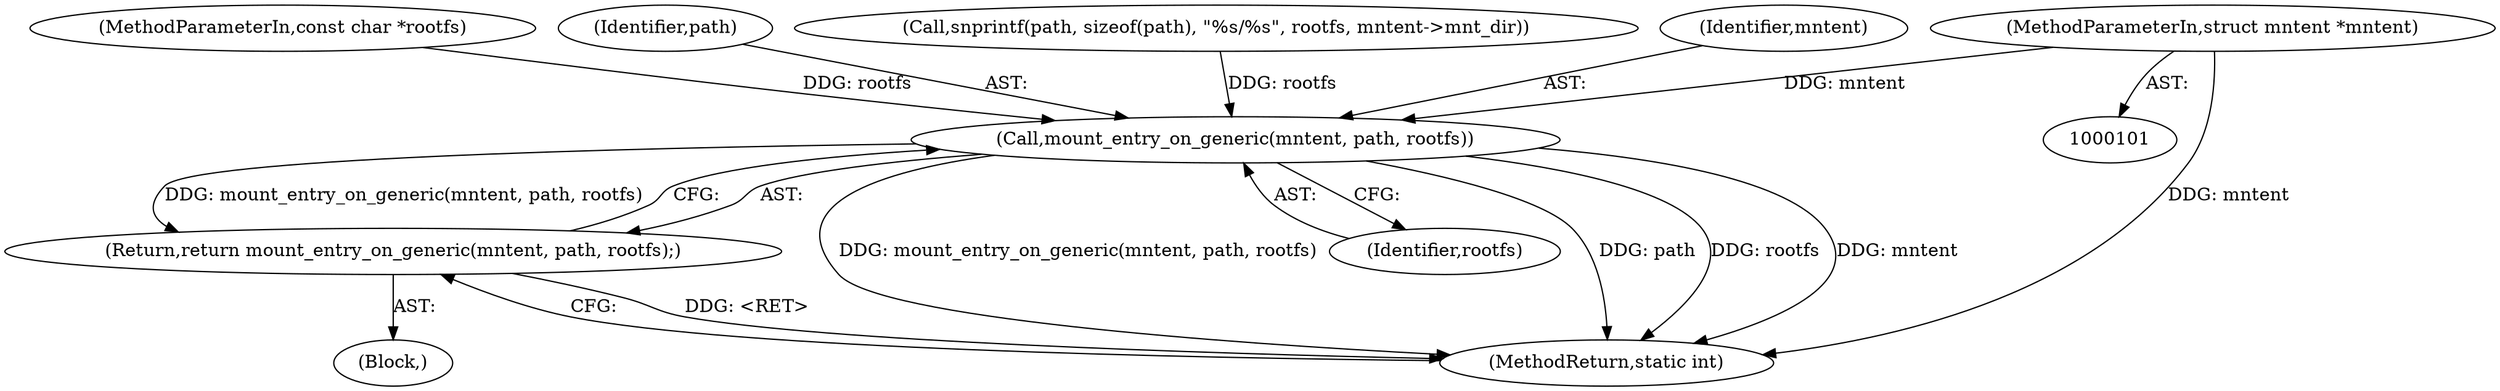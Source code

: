 digraph "0_lxc_592fd47a6245508b79fe6ac819fe6d3b2c1289be_8@pointer" {
"1000102" [label="(MethodParameterIn,struct mntent *mntent)"];
"1000130" [label="(Call,mount_entry_on_generic(mntent, path, rootfs))"];
"1000129" [label="(Return,return mount_entry_on_generic(mntent, path, rootfs);)"];
"1000133" [label="(Identifier,rootfs)"];
"1000129" [label="(Return,return mount_entry_on_generic(mntent, path, rootfs);)"];
"1000134" [label="(MethodReturn,static int)"];
"1000130" [label="(Call,mount_entry_on_generic(mntent, path, rootfs))"];
"1000104" [label="(Block,)"];
"1000102" [label="(MethodParameterIn,struct mntent *mntent)"];
"1000103" [label="(MethodParameterIn,const char *rootfs)"];
"1000132" [label="(Identifier,path)"];
"1000109" [label="(Call,snprintf(path, sizeof(path), \"%s/%s\", rootfs, mntent->mnt_dir))"];
"1000131" [label="(Identifier,mntent)"];
"1000102" -> "1000101"  [label="AST: "];
"1000102" -> "1000134"  [label="DDG: mntent"];
"1000102" -> "1000130"  [label="DDG: mntent"];
"1000130" -> "1000129"  [label="AST: "];
"1000130" -> "1000133"  [label="CFG: "];
"1000131" -> "1000130"  [label="AST: "];
"1000132" -> "1000130"  [label="AST: "];
"1000133" -> "1000130"  [label="AST: "];
"1000129" -> "1000130"  [label="CFG: "];
"1000130" -> "1000134"  [label="DDG: mount_entry_on_generic(mntent, path, rootfs)"];
"1000130" -> "1000134"  [label="DDG: path"];
"1000130" -> "1000134"  [label="DDG: rootfs"];
"1000130" -> "1000134"  [label="DDG: mntent"];
"1000130" -> "1000129"  [label="DDG: mount_entry_on_generic(mntent, path, rootfs)"];
"1000109" -> "1000130"  [label="DDG: rootfs"];
"1000103" -> "1000130"  [label="DDG: rootfs"];
"1000129" -> "1000104"  [label="AST: "];
"1000134" -> "1000129"  [label="CFG: "];
"1000129" -> "1000134"  [label="DDG: <RET>"];
}
